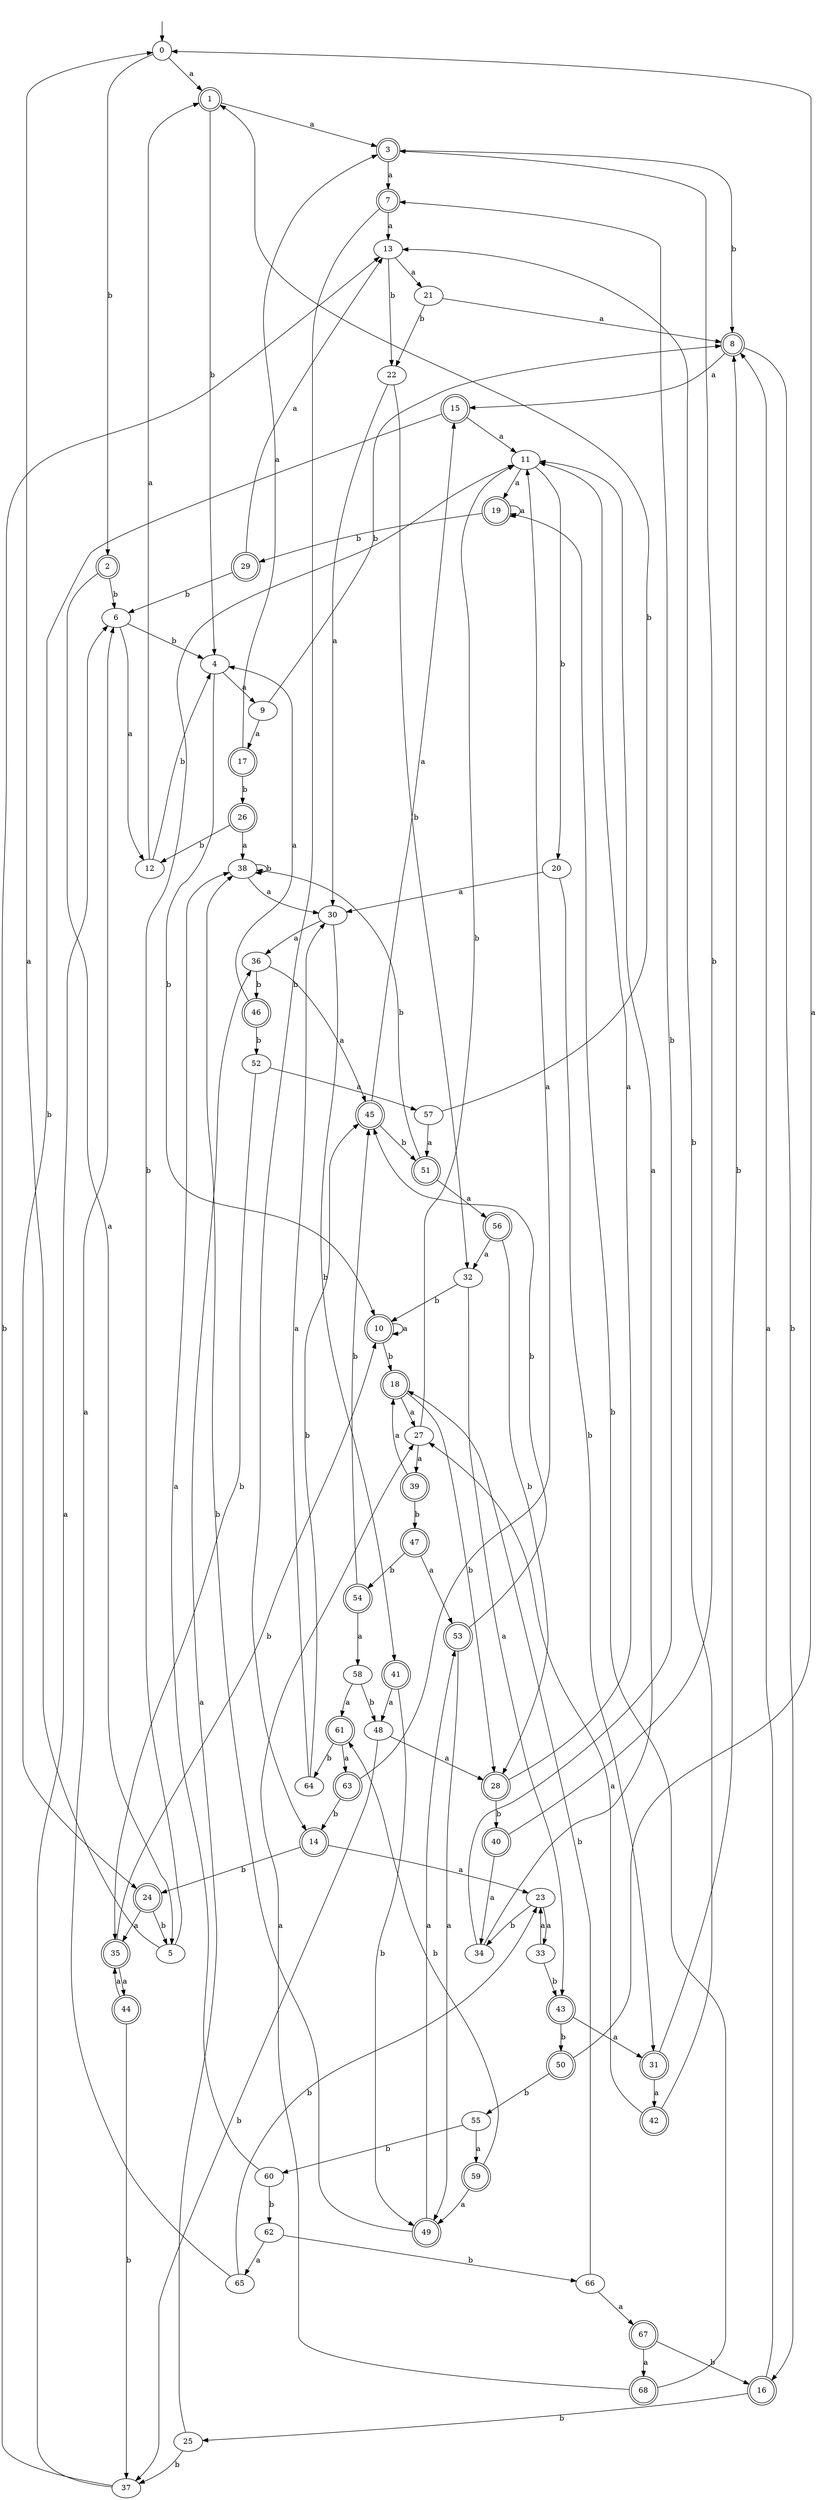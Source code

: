 digraph RandomDFA {
  __start0 [label="", shape=none];
  __start0 -> 0 [label=""];
  0 [shape=circle]
  0 -> 1 [label="a"]
  0 -> 2 [label="b"]
  1 [shape=doublecircle]
  1 -> 3 [label="a"]
  1 -> 4 [label="b"]
  2 [shape=doublecircle]
  2 -> 5 [label="a"]
  2 -> 6 [label="b"]
  3 [shape=doublecircle]
  3 -> 7 [label="a"]
  3 -> 8 [label="b"]
  4
  4 -> 9 [label="a"]
  4 -> 10 [label="b"]
  5
  5 -> 0 [label="a"]
  5 -> 11 [label="b"]
  6
  6 -> 12 [label="a"]
  6 -> 4 [label="b"]
  7 [shape=doublecircle]
  7 -> 13 [label="a"]
  7 -> 14 [label="b"]
  8 [shape=doublecircle]
  8 -> 15 [label="a"]
  8 -> 16 [label="b"]
  9
  9 -> 17 [label="a"]
  9 -> 8 [label="b"]
  10 [shape=doublecircle]
  10 -> 10 [label="a"]
  10 -> 18 [label="b"]
  11
  11 -> 19 [label="a"]
  11 -> 20 [label="b"]
  12
  12 -> 1 [label="a"]
  12 -> 4 [label="b"]
  13
  13 -> 21 [label="a"]
  13 -> 22 [label="b"]
  14 [shape=doublecircle]
  14 -> 23 [label="a"]
  14 -> 24 [label="b"]
  15 [shape=doublecircle]
  15 -> 11 [label="a"]
  15 -> 24 [label="b"]
  16 [shape=doublecircle]
  16 -> 8 [label="a"]
  16 -> 25 [label="b"]
  17 [shape=doublecircle]
  17 -> 3 [label="a"]
  17 -> 26 [label="b"]
  18 [shape=doublecircle]
  18 -> 27 [label="a"]
  18 -> 28 [label="b"]
  19 [shape=doublecircle]
  19 -> 19 [label="a"]
  19 -> 29 [label="b"]
  20
  20 -> 30 [label="a"]
  20 -> 31 [label="b"]
  21
  21 -> 8 [label="a"]
  21 -> 22 [label="b"]
  22
  22 -> 30 [label="a"]
  22 -> 32 [label="b"]
  23
  23 -> 33 [label="a"]
  23 -> 34 [label="b"]
  24 [shape=doublecircle]
  24 -> 35 [label="a"]
  24 -> 5 [label="b"]
  25
  25 -> 36 [label="a"]
  25 -> 37 [label="b"]
  26 [shape=doublecircle]
  26 -> 38 [label="a"]
  26 -> 12 [label="b"]
  27
  27 -> 39 [label="a"]
  27 -> 11 [label="b"]
  28 [shape=doublecircle]
  28 -> 11 [label="a"]
  28 -> 40 [label="b"]
  29 [shape=doublecircle]
  29 -> 13 [label="a"]
  29 -> 6 [label="b"]
  30
  30 -> 36 [label="a"]
  30 -> 41 [label="b"]
  31 [shape=doublecircle]
  31 -> 42 [label="a"]
  31 -> 8 [label="b"]
  32
  32 -> 43 [label="a"]
  32 -> 10 [label="b"]
  33
  33 -> 23 [label="a"]
  33 -> 43 [label="b"]
  34
  34 -> 11 [label="a"]
  34 -> 7 [label="b"]
  35 [shape=doublecircle]
  35 -> 44 [label="a"]
  35 -> 10 [label="b"]
  36
  36 -> 45 [label="a"]
  36 -> 46 [label="b"]
  37
  37 -> 6 [label="a"]
  37 -> 13 [label="b"]
  38
  38 -> 30 [label="a"]
  38 -> 38 [label="b"]
  39 [shape=doublecircle]
  39 -> 18 [label="a"]
  39 -> 47 [label="b"]
  40 [shape=doublecircle]
  40 -> 34 [label="a"]
  40 -> 3 [label="b"]
  41 [shape=doublecircle]
  41 -> 48 [label="a"]
  41 -> 49 [label="b"]
  42 [shape=doublecircle]
  42 -> 27 [label="a"]
  42 -> 13 [label="b"]
  43 [shape=doublecircle]
  43 -> 31 [label="a"]
  43 -> 50 [label="b"]
  44 [shape=doublecircle]
  44 -> 35 [label="a"]
  44 -> 37 [label="b"]
  45 [shape=doublecircle]
  45 -> 15 [label="a"]
  45 -> 51 [label="b"]
  46 [shape=doublecircle]
  46 -> 4 [label="a"]
  46 -> 52 [label="b"]
  47 [shape=doublecircle]
  47 -> 53 [label="a"]
  47 -> 54 [label="b"]
  48
  48 -> 28 [label="a"]
  48 -> 37 [label="b"]
  49 [shape=doublecircle]
  49 -> 53 [label="a"]
  49 -> 38 [label="b"]
  50 [shape=doublecircle]
  50 -> 0 [label="a"]
  50 -> 55 [label="b"]
  51 [shape=doublecircle]
  51 -> 56 [label="a"]
  51 -> 38 [label="b"]
  52
  52 -> 57 [label="a"]
  52 -> 35 [label="b"]
  53 [shape=doublecircle]
  53 -> 49 [label="a"]
  53 -> 45 [label="b"]
  54 [shape=doublecircle]
  54 -> 58 [label="a"]
  54 -> 45 [label="b"]
  55
  55 -> 59 [label="a"]
  55 -> 60 [label="b"]
  56 [shape=doublecircle]
  56 -> 32 [label="a"]
  56 -> 28 [label="b"]
  57
  57 -> 51 [label="a"]
  57 -> 1 [label="b"]
  58
  58 -> 61 [label="a"]
  58 -> 48 [label="b"]
  59 [shape=doublecircle]
  59 -> 49 [label="a"]
  59 -> 61 [label="b"]
  60
  60 -> 38 [label="a"]
  60 -> 62 [label="b"]
  61 [shape=doublecircle]
  61 -> 63 [label="a"]
  61 -> 64 [label="b"]
  62
  62 -> 65 [label="a"]
  62 -> 66 [label="b"]
  63 [shape=doublecircle]
  63 -> 11 [label="a"]
  63 -> 14 [label="b"]
  64
  64 -> 30 [label="a"]
  64 -> 45 [label="b"]
  65
  65 -> 6 [label="a"]
  65 -> 23 [label="b"]
  66
  66 -> 67 [label="a"]
  66 -> 18 [label="b"]
  67 [shape=doublecircle]
  67 -> 68 [label="a"]
  67 -> 16 [label="b"]
  68 [shape=doublecircle]
  68 -> 27 [label="a"]
  68 -> 19 [label="b"]
}

